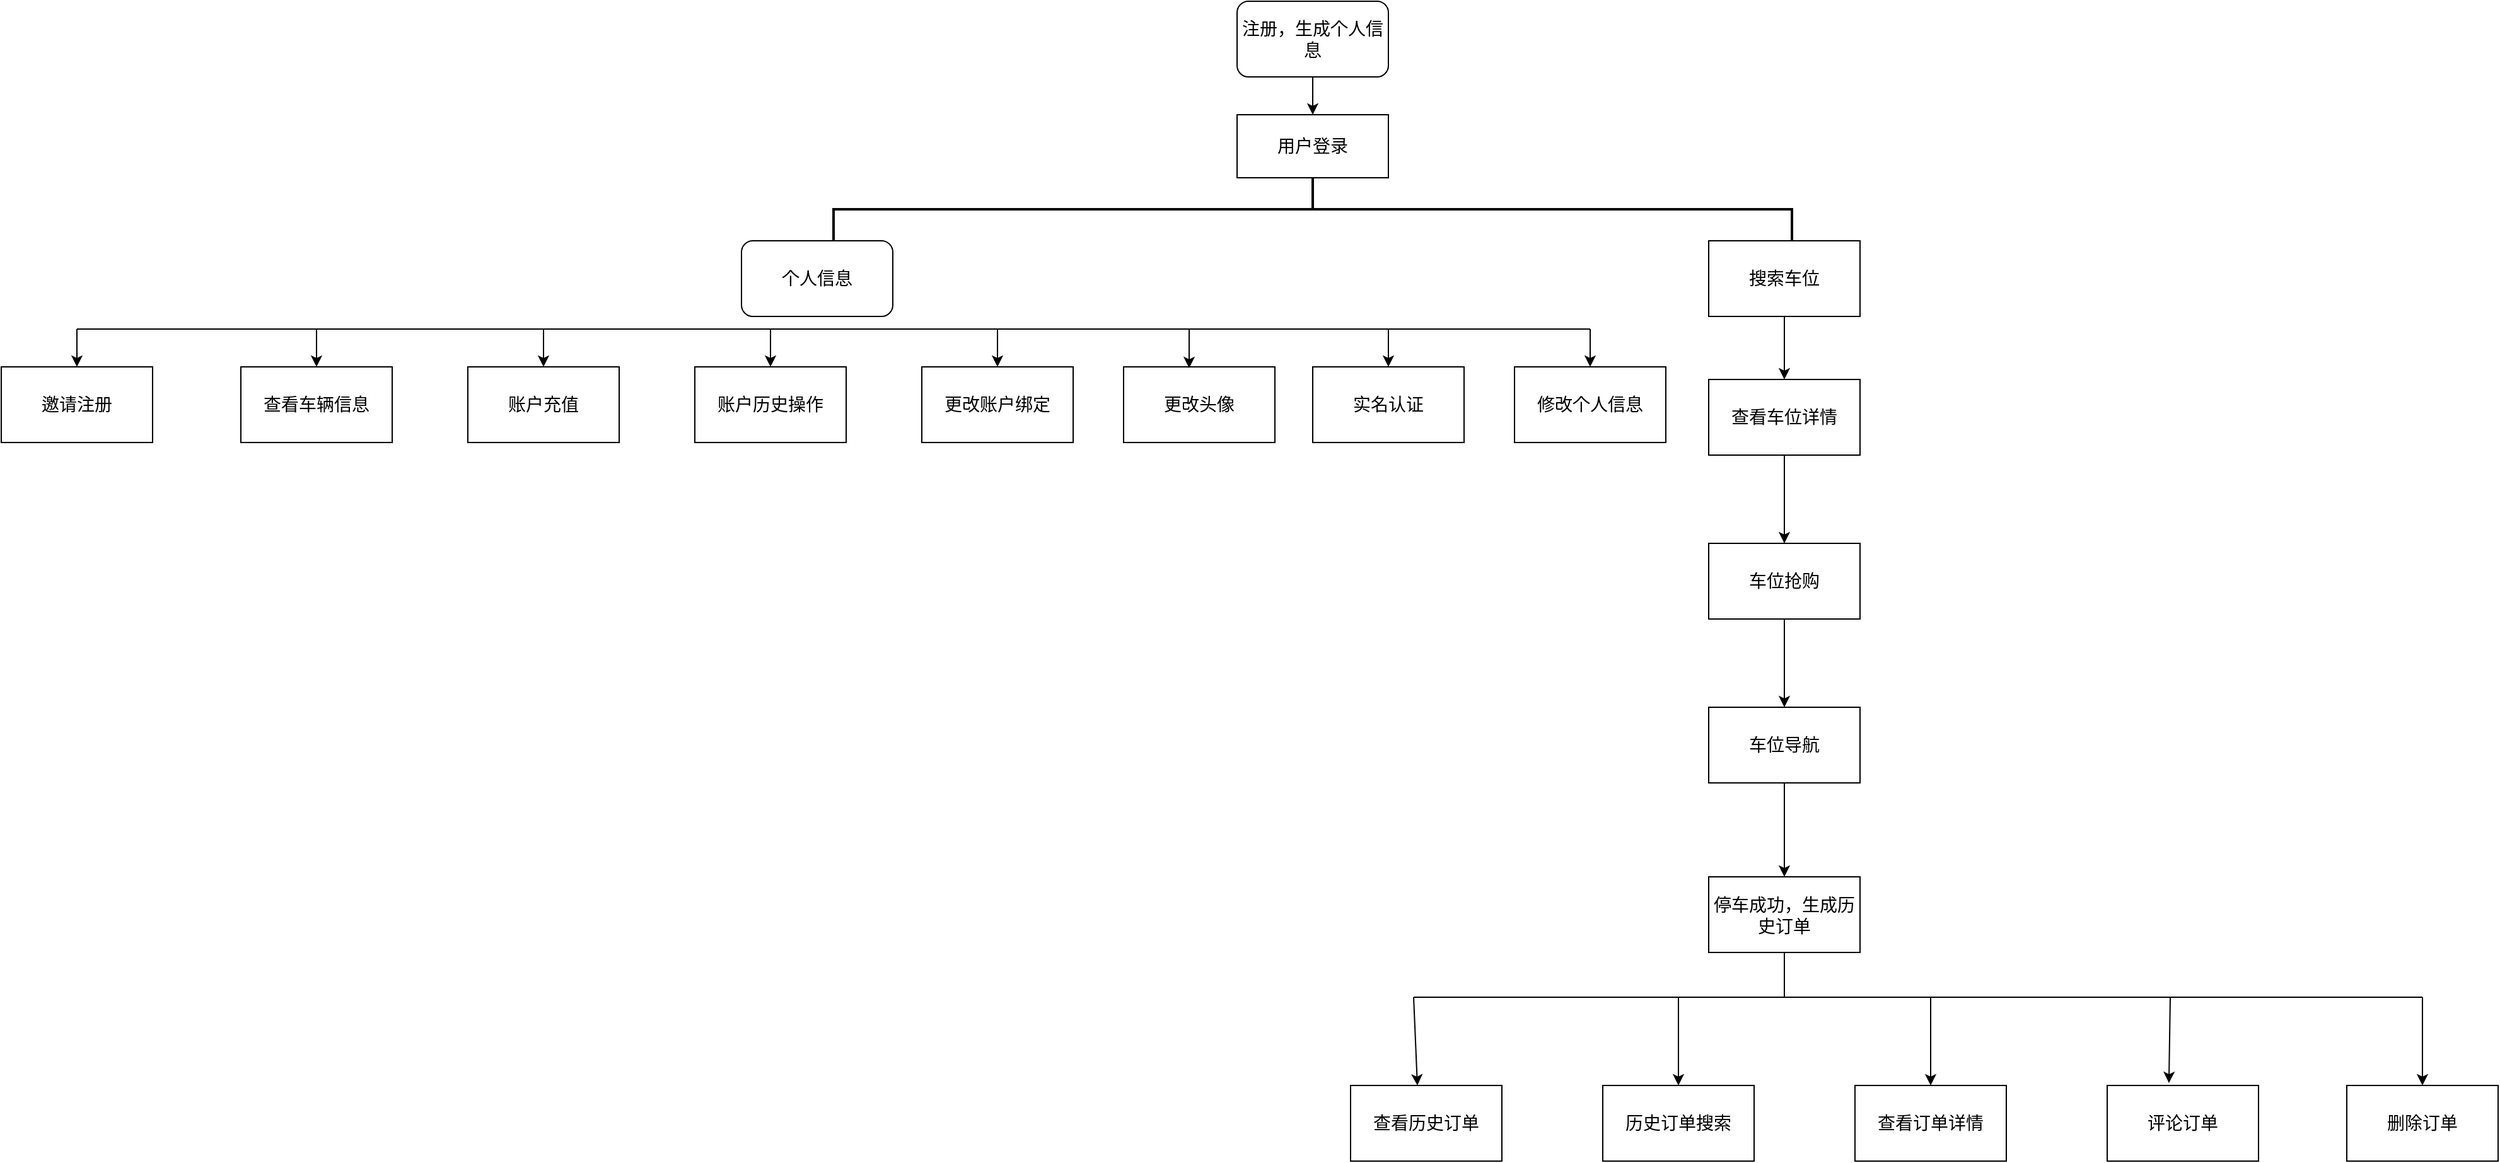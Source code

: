 <mxfile version="12.9.3" type="device"><diagram id="o_j16otHaspAqJ2a6jfo" name="第 1 页"><mxGraphModel dx="2740" dy="1796" grid="1" gridSize="10" guides="1" tooltips="1" connect="1" arrows="1" fold="1" page="1" pageScale="1" pageWidth="827" pageHeight="1169" math="0" shadow="0"><root><mxCell id="0"/><mxCell id="1" parent="0"/><mxCell id="gosBvVUVuGDsF9IeCbO9-2" value="&lt;font style=&quot;font-size: 14px&quot;&gt;用户登录&lt;/font&gt;" style="rounded=0;whiteSpace=wrap;html=1;" vertex="1" parent="1"><mxGeometry x="-20" y="-20" width="120" height="50" as="geometry"/></mxCell><mxCell id="gosBvVUVuGDsF9IeCbO9-3" value="&lt;font style=&quot;font-size: 14px&quot;&gt;搜索车位&lt;/font&gt;" style="rounded=0;whiteSpace=wrap;html=1;" vertex="1" parent="1"><mxGeometry x="354" y="80" width="120" height="60" as="geometry"/></mxCell><mxCell id="gosBvVUVuGDsF9IeCbO9-6" value="&lt;font style=&quot;font-size: 14px&quot;&gt;查看车位详情&lt;/font&gt;" style="rounded=0;whiteSpace=wrap;html=1;" vertex="1" parent="1"><mxGeometry x="354" y="190" width="120" height="60" as="geometry"/></mxCell><mxCell id="gosBvVUVuGDsF9IeCbO9-7" value="" style="endArrow=classic;html=1;exitX=0.5;exitY=1;exitDx=0;exitDy=0;entryX=0.5;entryY=0;entryDx=0;entryDy=0;" edge="1" parent="1" source="gosBvVUVuGDsF9IeCbO9-3" target="gosBvVUVuGDsF9IeCbO9-6"><mxGeometry width="50" height="50" relative="1" as="geometry"><mxPoint x="390" y="230" as="sourcePoint"/><mxPoint x="440" y="180" as="targetPoint"/></mxGeometry></mxCell><mxCell id="gosBvVUVuGDsF9IeCbO9-8" value="&lt;font style=&quot;font-size: 14px&quot;&gt;车位抢购&lt;/font&gt;" style="rounded=0;whiteSpace=wrap;html=1;" vertex="1" parent="1"><mxGeometry x="354" y="320" width="120" height="60" as="geometry"/></mxCell><mxCell id="gosBvVUVuGDsF9IeCbO9-9" value="" style="endArrow=classic;html=1;exitX=0.5;exitY=1;exitDx=0;exitDy=0;" edge="1" parent="1" source="gosBvVUVuGDsF9IeCbO9-6" target="gosBvVUVuGDsF9IeCbO9-8"><mxGeometry width="50" height="50" relative="1" as="geometry"><mxPoint x="390" y="430" as="sourcePoint"/><mxPoint x="440" y="380" as="targetPoint"/></mxGeometry></mxCell><mxCell id="gosBvVUVuGDsF9IeCbO9-11" value="&lt;span&gt;&lt;font style=&quot;font-size: 14px&quot;&gt;车位导航&lt;/font&gt;&lt;/span&gt;" style="rounded=0;whiteSpace=wrap;html=1;" vertex="1" parent="1"><mxGeometry x="354" y="450" width="120" height="60" as="geometry"/></mxCell><mxCell id="gosBvVUVuGDsF9IeCbO9-15" value="" style="endArrow=classic;html=1;exitX=0.5;exitY=1;exitDx=0;exitDy=0;entryX=0.5;entryY=0;entryDx=0;entryDy=0;" edge="1" parent="1" source="gosBvVUVuGDsF9IeCbO9-8" target="gosBvVUVuGDsF9IeCbO9-11"><mxGeometry width="50" height="50" relative="1" as="geometry"><mxPoint x="410" y="390" as="sourcePoint"/><mxPoint x="440" y="380" as="targetPoint"/></mxGeometry></mxCell><mxCell id="gosBvVUVuGDsF9IeCbO9-17" value="&lt;font style=&quot;font-size: 14px&quot;&gt;停车成功，生成历史订单&lt;br&gt;&lt;/font&gt;" style="rounded=0;whiteSpace=wrap;html=1;" vertex="1" parent="1"><mxGeometry x="354" y="584.5" width="120" height="60" as="geometry"/></mxCell><mxCell id="gosBvVUVuGDsF9IeCbO9-18" value="" style="endArrow=classic;html=1;exitX=0.5;exitY=1;exitDx=0;exitDy=0;entryX=0.5;entryY=0;entryDx=0;entryDy=0;" edge="1" parent="1" source="gosBvVUVuGDsF9IeCbO9-11" target="gosBvVUVuGDsF9IeCbO9-17"><mxGeometry width="50" height="50" relative="1" as="geometry"><mxPoint x="460" y="720" as="sourcePoint"/><mxPoint x="510" y="670" as="targetPoint"/></mxGeometry></mxCell><mxCell id="gosBvVUVuGDsF9IeCbO9-19" value="&lt;font style=&quot;font-size: 14px&quot;&gt;查看历史订单&lt;/font&gt;" style="rounded=0;whiteSpace=wrap;html=1;" vertex="1" parent="1"><mxGeometry x="70" y="750" width="120" height="60" as="geometry"/></mxCell><mxCell id="gosBvVUVuGDsF9IeCbO9-20" value="&lt;span&gt;&lt;font style=&quot;font-size: 14px&quot;&gt;历史订单搜索&lt;/font&gt;&lt;/span&gt;" style="rounded=0;whiteSpace=wrap;html=1;" vertex="1" parent="1"><mxGeometry x="270" y="750" width="120" height="60" as="geometry"/></mxCell><mxCell id="gosBvVUVuGDsF9IeCbO9-21" value="&lt;span&gt;&lt;font style=&quot;font-size: 14px&quot;&gt;评论订单&lt;/font&gt;&lt;/span&gt;" style="rounded=0;whiteSpace=wrap;html=1;" vertex="1" parent="1"><mxGeometry x="670" y="750" width="120" height="60" as="geometry"/></mxCell><mxCell id="gosBvVUVuGDsF9IeCbO9-22" value="&lt;span&gt;&lt;font style=&quot;font-size: 14px&quot;&gt;查看订单详情&lt;/font&gt;&lt;/span&gt;" style="rounded=0;whiteSpace=wrap;html=1;" vertex="1" parent="1"><mxGeometry x="470" y="750" width="120" height="60" as="geometry"/></mxCell><mxCell id="gosBvVUVuGDsF9IeCbO9-24" value="&lt;span&gt;&lt;font style=&quot;font-size: 14px&quot;&gt;删除订单&lt;/font&gt;&lt;/span&gt;" style="rounded=0;whiteSpace=wrap;html=1;" vertex="1" parent="1"><mxGeometry x="860" y="750" width="120" height="60" as="geometry"/></mxCell><mxCell id="gosBvVUVuGDsF9IeCbO9-25" value="" style="endArrow=none;html=1;exitX=0.5;exitY=1;exitDx=0;exitDy=0;" edge="1" parent="1" source="gosBvVUVuGDsF9IeCbO9-17"><mxGeometry width="50" height="50" relative="1" as="geometry"><mxPoint x="410" y="870" as="sourcePoint"/><mxPoint x="414" y="680" as="targetPoint"/></mxGeometry></mxCell><mxCell id="gosBvVUVuGDsF9IeCbO9-26" value="" style="endArrow=none;html=1;" edge="1" parent="1"><mxGeometry width="50" height="50" relative="1" as="geometry"><mxPoint x="120" y="680" as="sourcePoint"/><mxPoint x="920" y="680" as="targetPoint"/><Array as="points"><mxPoint x="410" y="680"/></Array></mxGeometry></mxCell><mxCell id="gosBvVUVuGDsF9IeCbO9-27" value="" style="endArrow=classic;html=1;" edge="1" parent="1"><mxGeometry width="50" height="50" relative="1" as="geometry"><mxPoint x="120" y="680" as="sourcePoint"/><mxPoint x="123" y="750" as="targetPoint"/></mxGeometry></mxCell><mxCell id="gosBvVUVuGDsF9IeCbO9-28" value="" style="endArrow=classic;html=1;entryX=0.5;entryY=0;entryDx=0;entryDy=0;" edge="1" parent="1" target="gosBvVUVuGDsF9IeCbO9-20"><mxGeometry width="50" height="50" relative="1" as="geometry"><mxPoint x="330" y="680" as="sourcePoint"/><mxPoint x="460" y="820" as="targetPoint"/></mxGeometry></mxCell><mxCell id="gosBvVUVuGDsF9IeCbO9-29" value="" style="endArrow=classic;html=1;entryX=0.5;entryY=0;entryDx=0;entryDy=0;" edge="1" parent="1" target="gosBvVUVuGDsF9IeCbO9-22"><mxGeometry width="50" height="50" relative="1" as="geometry"><mxPoint x="530" y="680" as="sourcePoint"/><mxPoint x="460" y="820" as="targetPoint"/></mxGeometry></mxCell><mxCell id="gosBvVUVuGDsF9IeCbO9-30" value="" style="endArrow=classic;html=1;entryX=0.408;entryY=-0.033;entryDx=0;entryDy=0;entryPerimeter=0;" edge="1" parent="1" target="gosBvVUVuGDsF9IeCbO9-21"><mxGeometry width="50" height="50" relative="1" as="geometry"><mxPoint x="720" y="680" as="sourcePoint"/><mxPoint x="540" y="920" as="targetPoint"/></mxGeometry></mxCell><mxCell id="gosBvVUVuGDsF9IeCbO9-31" value="" style="endArrow=classic;html=1;" edge="1" parent="1" target="gosBvVUVuGDsF9IeCbO9-24"><mxGeometry width="50" height="50" relative="1" as="geometry"><mxPoint x="920" y="680" as="sourcePoint"/><mxPoint x="540" y="920" as="targetPoint"/></mxGeometry></mxCell><mxCell id="gosBvVUVuGDsF9IeCbO9-34" value="&lt;font style=&quot;font-size: 14px&quot;&gt;注册，生成个人信息&lt;/font&gt;" style="rounded=1;whiteSpace=wrap;html=1;" vertex="1" parent="1"><mxGeometry x="-20" y="-110" width="120" height="60" as="geometry"/></mxCell><mxCell id="gosBvVUVuGDsF9IeCbO9-39" value="" style="strokeWidth=2;html=1;shape=mxgraph.flowchart.annotation_2;align=left;labelPosition=right;pointerEvents=1;direction=south;" vertex="1" parent="1"><mxGeometry x="-340" y="30" width="760" height="50" as="geometry"/></mxCell><mxCell id="gosBvVUVuGDsF9IeCbO9-40" value="&lt;font style=&quot;font-size: 14px&quot;&gt;个人信息&lt;/font&gt;" style="rounded=1;whiteSpace=wrap;html=1;" vertex="1" parent="1"><mxGeometry x="-413" y="80" width="120" height="60" as="geometry"/></mxCell><mxCell id="gosBvVUVuGDsF9IeCbO9-43" value="&lt;span&gt;&lt;font style=&quot;font-size: 14px&quot;&gt;修改个人信息&lt;/font&gt;&lt;/span&gt;" style="rounded=0;whiteSpace=wrap;html=1;" vertex="1" parent="1"><mxGeometry x="200" y="180" width="120" height="60" as="geometry"/></mxCell><mxCell id="gosBvVUVuGDsF9IeCbO9-45" value="&lt;span&gt;&lt;font style=&quot;font-size: 14px&quot;&gt;实名认证&lt;/font&gt;&lt;/span&gt;" style="rounded=0;whiteSpace=wrap;html=1;" vertex="1" parent="1"><mxGeometry x="40" y="180" width="120" height="60" as="geometry"/></mxCell><mxCell id="gosBvVUVuGDsF9IeCbO9-47" value="&lt;span&gt;&lt;font style=&quot;font-size: 14px&quot;&gt;更改头像&lt;/font&gt;&lt;/span&gt;" style="rounded=0;whiteSpace=wrap;html=1;" vertex="1" parent="1"><mxGeometry x="-110" y="180" width="120" height="60" as="geometry"/></mxCell><mxCell id="gosBvVUVuGDsF9IeCbO9-48" value="&lt;span&gt;&lt;font style=&quot;font-size: 14px&quot;&gt;更改账户绑定&lt;/font&gt;&lt;/span&gt;" style="rounded=0;whiteSpace=wrap;html=1;" vertex="1" parent="1"><mxGeometry x="-270" y="180" width="120" height="60" as="geometry"/></mxCell><mxCell id="gosBvVUVuGDsF9IeCbO9-49" value="&lt;span&gt;&lt;font style=&quot;font-size: 14px&quot;&gt;账户历史操作&lt;/font&gt;&lt;/span&gt;" style="rounded=0;whiteSpace=wrap;html=1;" vertex="1" parent="1"><mxGeometry x="-450" y="180" width="120" height="60" as="geometry"/></mxCell><mxCell id="gosBvVUVuGDsF9IeCbO9-50" value="&lt;span&gt;&lt;font style=&quot;font-size: 14px&quot;&gt;账户充值&lt;/font&gt;&lt;/span&gt;" style="rounded=0;whiteSpace=wrap;html=1;" vertex="1" parent="1"><mxGeometry x="-630" y="180" width="120" height="60" as="geometry"/></mxCell><mxCell id="gosBvVUVuGDsF9IeCbO9-51" value="&lt;span&gt;&lt;font style=&quot;font-size: 14px&quot;&gt;查看车辆信息&lt;/font&gt;&lt;/span&gt;" style="rounded=0;whiteSpace=wrap;html=1;" vertex="1" parent="1"><mxGeometry x="-810" y="180" width="120" height="60" as="geometry"/></mxCell><mxCell id="gosBvVUVuGDsF9IeCbO9-52" value="&lt;span&gt;&lt;font style=&quot;font-size: 14px&quot;&gt;邀请注册&lt;/font&gt;&lt;/span&gt;" style="rounded=0;whiteSpace=wrap;html=1;" vertex="1" parent="1"><mxGeometry x="-1000" y="180" width="120" height="60" as="geometry"/></mxCell><mxCell id="gosBvVUVuGDsF9IeCbO9-53" value="" style="endArrow=none;html=1;" edge="1" parent="1"><mxGeometry width="50" height="50" relative="1" as="geometry"><mxPoint x="-940" y="150" as="sourcePoint"/><mxPoint x="260" y="150" as="targetPoint"/><Array as="points"/></mxGeometry></mxCell><mxCell id="gosBvVUVuGDsF9IeCbO9-55" value="" style="endArrow=classic;html=1;" edge="1" parent="1" target="gosBvVUVuGDsF9IeCbO9-43"><mxGeometry width="50" height="50" relative="1" as="geometry"><mxPoint x="260" y="150" as="sourcePoint"/><mxPoint x="-160" y="150" as="targetPoint"/></mxGeometry></mxCell><mxCell id="gosBvVUVuGDsF9IeCbO9-57" value="" style="endArrow=classic;html=1;exitX=0.5;exitY=1;exitDx=0;exitDy=0;" edge="1" parent="1" source="gosBvVUVuGDsF9IeCbO9-34"><mxGeometry width="50" height="50" relative="1" as="geometry"><mxPoint x="-110" y="100" as="sourcePoint"/><mxPoint x="40" y="-20" as="targetPoint"/></mxGeometry></mxCell><mxCell id="gosBvVUVuGDsF9IeCbO9-58" value="" style="endArrow=classic;html=1;" edge="1" parent="1" target="gosBvVUVuGDsF9IeCbO9-45"><mxGeometry width="50" height="50" relative="1" as="geometry"><mxPoint x="100" y="150" as="sourcePoint"/><mxPoint x="-100" y="190" as="targetPoint"/></mxGeometry></mxCell><mxCell id="gosBvVUVuGDsF9IeCbO9-59" value="" style="endArrow=classic;html=1;" edge="1" parent="1"><mxGeometry width="50" height="50" relative="1" as="geometry"><mxPoint x="-58" y="150" as="sourcePoint"/><mxPoint x="-58" y="181" as="targetPoint"/></mxGeometry></mxCell><mxCell id="gosBvVUVuGDsF9IeCbO9-60" value="" style="endArrow=classic;html=1;" edge="1" parent="1"><mxGeometry width="50" height="50" relative="1" as="geometry"><mxPoint x="-210" y="150" as="sourcePoint"/><mxPoint x="-210" y="180" as="targetPoint"/></mxGeometry></mxCell><mxCell id="gosBvVUVuGDsF9IeCbO9-61" value="" style="endArrow=classic;html=1;entryX=0.5;entryY=0;entryDx=0;entryDy=0;" edge="1" parent="1" target="gosBvVUVuGDsF9IeCbO9-49"><mxGeometry width="50" height="50" relative="1" as="geometry"><mxPoint x="-390" y="150" as="sourcePoint"/><mxPoint x="-490" y="70" as="targetPoint"/></mxGeometry></mxCell><mxCell id="gosBvVUVuGDsF9IeCbO9-62" value="" style="endArrow=classic;html=1;entryX=0.5;entryY=0;entryDx=0;entryDy=0;" edge="1" parent="1" target="gosBvVUVuGDsF9IeCbO9-50"><mxGeometry width="50" height="50" relative="1" as="geometry"><mxPoint x="-570" y="150" as="sourcePoint"/><mxPoint x="-550" y="60" as="targetPoint"/></mxGeometry></mxCell><mxCell id="gosBvVUVuGDsF9IeCbO9-63" value="" style="endArrow=classic;html=1;entryX=0.5;entryY=0;entryDx=0;entryDy=0;" edge="1" parent="1" target="gosBvVUVuGDsF9IeCbO9-51"><mxGeometry width="50" height="50" relative="1" as="geometry"><mxPoint x="-750" y="150" as="sourcePoint"/><mxPoint x="-630" y="60" as="targetPoint"/></mxGeometry></mxCell><mxCell id="gosBvVUVuGDsF9IeCbO9-64" value="" style="endArrow=classic;html=1;entryX=0.5;entryY=0;entryDx=0;entryDy=0;" edge="1" parent="1" target="gosBvVUVuGDsF9IeCbO9-52"><mxGeometry width="50" height="50" relative="1" as="geometry"><mxPoint x="-940" y="150" as="sourcePoint"/><mxPoint x="-680" y="60" as="targetPoint"/></mxGeometry></mxCell></root></mxGraphModel></diagram></mxfile>